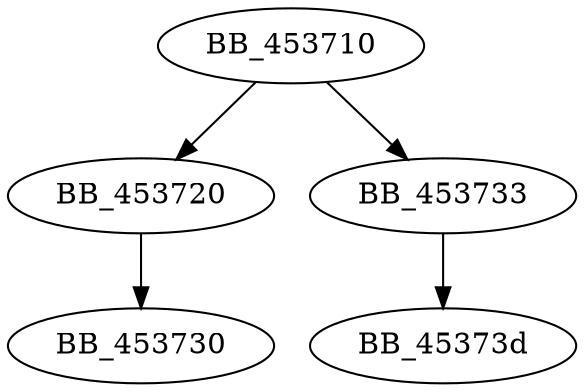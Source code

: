DiGraph sub_453710{
BB_453710->BB_453720
BB_453710->BB_453733
BB_453720->BB_453730
BB_453733->BB_45373d
}
